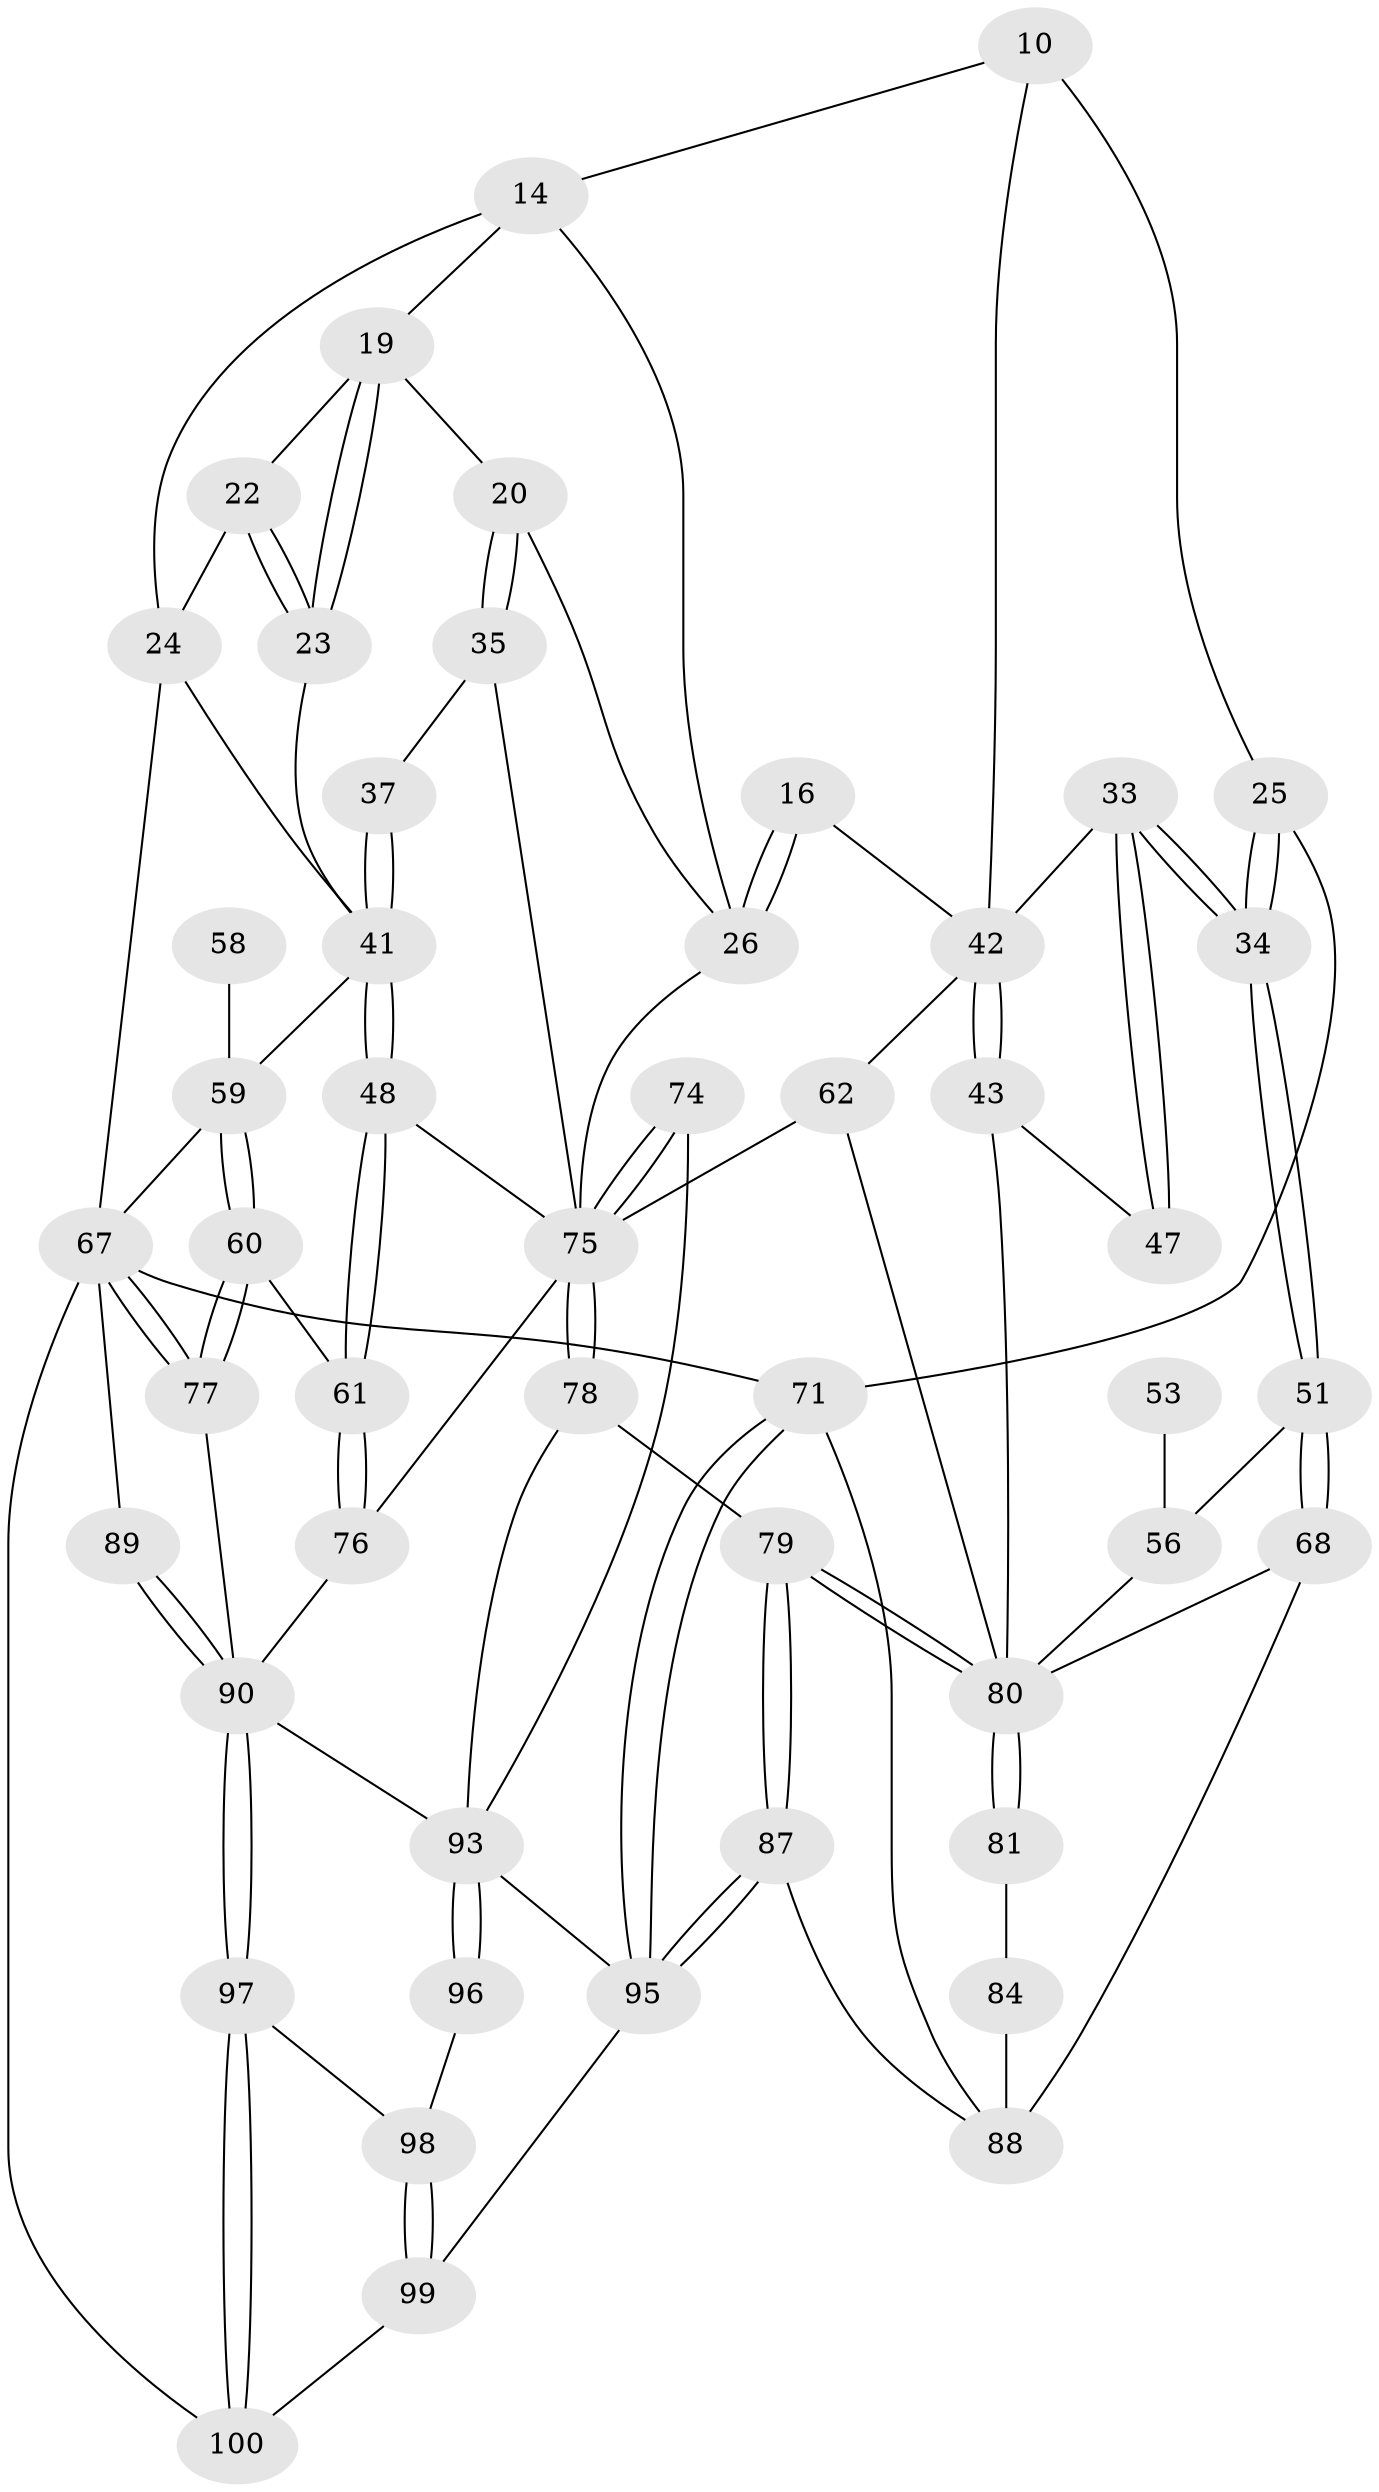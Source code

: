 // original degree distribution, {3: 0.03, 4: 0.24, 5: 0.49, 6: 0.24}
// Generated by graph-tools (version 1.1) at 2025/02/03/09/25 05:02:23]
// undirected, 50 vertices, 111 edges
graph export_dot {
graph [start="1"]
  node [color=gray90,style=filled];
  10 [pos="+0.24629392510790651+0.19037271362668082",super="+9"];
  14 [pos="+0.38704037314149303+0.11188622420049284",super="+8"];
  16 [pos="+0.3923342063179348+0.2300726661784524"];
  19 [pos="+0.5717997602333168+0.1759786807444497",super="+13"];
  20 [pos="+0.5656799251469263+0.18198251026594303"];
  22 [pos="+0.6147444921968057+0.12951601790861705",super="+12"];
  23 [pos="+0.6065487204917192+0.15555103668020015"];
  24 [pos="+0.7771914669234525+0.11928908777226079",super="+3"];
  25 [pos="+0+0.14931586427235644",super="+11"];
  26 [pos="+0.43959262082888406+0.3895564697699564",super="+21+15"];
  33 [pos="+0.12466163251632364+0.30926879671679247",super="+32"];
  34 [pos="+0+0.281853555577578"];
  35 [pos="+0.5098311092642763+0.33750205083731544"];
  37 [pos="+0.6734448009984221+0.3700695949187202"];
  41 [pos="+0.6947279791398057+0.4311668508568528",super="+40+28+29"];
  42 [pos="+0.3761173806276141+0.41664980190336415",super="+17+18"];
  43 [pos="+0.2339921589261292+0.4512986338663841"];
  47 [pos="+0.16548932679008127+0.4240607675083966",super="+44"];
  48 [pos="+0.6515466967116393+0.49218303835022076"];
  51 [pos="+0+0.35478726551438283"];
  53 [pos="+0.16285431770347952+0.42545024383005003"];
  56 [pos="+0.0918883544217271+0.5150139287775612",super="+52"];
  58 [pos="+0.9581372762984456+0.5273810438435178"];
  59 [pos="+0.8541857121044382+0.5670640785699955",super="+57"];
  60 [pos="+0.8308446550500288+0.6166392941251093"];
  61 [pos="+0.70688816068063+0.598416839697742"];
  62 [pos="+0.32082874993934846+0.5865593651560812",super="+46"];
  67 [pos="+1+0.6707903181830948",super="+66+65"];
  68 [pos="+0+0.6651288356439528"];
  71 [pos="+0+1",super="+5"];
  74 [pos="+0.5695942880835515+0.7076445411251868"];
  75 [pos="+0.4195893612768328+0.7541342767875713",super="+64+73"];
  76 [pos="+0.6724817146144114+0.6852875127730542"];
  77 [pos="+0.8650378800258521+0.6985425666725135"];
  78 [pos="+0.4066518195968572+0.7647075939296135"];
  79 [pos="+0.3140492706926934+0.7116872566397907"];
  80 [pos="+0.2747527257065065+0.6709645863205748",super="+63+72"];
  81 [pos="+0.18060044596603014+0.6628374909190139"];
  84 [pos="+0.15161989821960767+0.7074457605424247"];
  87 [pos="+0.12283386485441011+0.9569995551631383"];
  88 [pos="+0.13982711494134953+0.7417410019906074",super="+70+69"];
  89 [pos="+0.8511626593087875+0.8677983664174047"];
  90 [pos="+0.7386444550826721+1",super="+85+83+82"];
  93 [pos="+0.23397786688752098+1",super="+92+91"];
  95 [pos="+0.033563962018009624+1",super="+94"];
  96 [pos="+0.4895440367350816+0.8933417426073861"];
  97 [pos="+0.7358257046521686+1"];
  98 [pos="+0.49031924197935595+0.8946300951058337"];
  99 [pos="+0.3256152234438169+1"];
  100 [pos="+0.7557307724353901+1"];
  10 -- 25 [weight=2];
  10 -- 14;
  10 -- 42;
  14 -- 24;
  14 -- 26;
  14 -- 19;
  16 -- 26 [weight=2];
  16 -- 26;
  16 -- 42;
  19 -- 20;
  19 -- 23;
  19 -- 23;
  19 -- 22;
  20 -- 35;
  20 -- 35;
  20 -- 26;
  22 -- 23;
  22 -- 23;
  22 -- 24 [weight=2];
  23 -- 41;
  24 -- 41;
  24 -- 67;
  25 -- 34;
  25 -- 34;
  25 -- 71 [weight=2];
  26 -- 75;
  33 -- 34;
  33 -- 34;
  33 -- 47 [weight=2];
  33 -- 47;
  33 -- 42;
  34 -- 51;
  34 -- 51;
  35 -- 37;
  35 -- 75;
  37 -- 41 [weight=2];
  37 -- 41;
  41 -- 48;
  41 -- 48;
  41 -- 59 [weight=2];
  42 -- 43;
  42 -- 43;
  42 -- 62;
  43 -- 47;
  43 -- 80;
  48 -- 61;
  48 -- 61;
  48 -- 75;
  51 -- 68;
  51 -- 68;
  51 -- 56;
  53 -- 56 [weight=2];
  56 -- 80;
  58 -- 59 [weight=3];
  59 -- 60;
  59 -- 60;
  59 -- 67 [weight=2];
  60 -- 61;
  60 -- 77;
  60 -- 77;
  61 -- 76;
  61 -- 76;
  62 -- 80;
  62 -- 75 [weight=2];
  67 -- 77;
  67 -- 77;
  67 -- 89;
  67 -- 100;
  67 -- 71 [weight=2];
  68 -- 80;
  68 -- 88;
  71 -- 95;
  71 -- 95;
  71 -- 88;
  74 -- 75 [weight=2];
  74 -- 75;
  74 -- 93;
  75 -- 78;
  75 -- 78;
  75 -- 76;
  76 -- 90;
  77 -- 90;
  78 -- 79;
  78 -- 93;
  79 -- 80;
  79 -- 80;
  79 -- 87;
  79 -- 87;
  80 -- 81 [weight=2];
  80 -- 81;
  81 -- 84;
  84 -- 88 [weight=2];
  87 -- 88;
  87 -- 95;
  87 -- 95;
  89 -- 90 [weight=2];
  89 -- 90;
  90 -- 97;
  90 -- 97;
  90 -- 93;
  93 -- 96 [weight=2];
  93 -- 96;
  93 -- 95;
  95 -- 99;
  96 -- 98;
  97 -- 98;
  97 -- 100;
  97 -- 100;
  98 -- 99;
  98 -- 99;
  99 -- 100;
}
